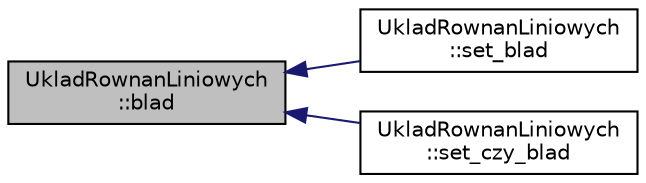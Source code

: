 digraph "UkladRownanLiniowych::blad"
{
  edge [fontname="Helvetica",fontsize="10",labelfontname="Helvetica",labelfontsize="10"];
  node [fontname="Helvetica",fontsize="10",shape=record];
  rankdir="LR";
  Node1 [label="UkladRownanLiniowych\l::blad",height=0.2,width=0.4,color="black", fillcolor="grey75", style="filled" fontcolor="black"];
  Node1 -> Node2 [dir="back",color="midnightblue",fontsize="10",style="solid",fontname="Helvetica"];
  Node2 [label="UkladRownanLiniowych\l::set_blad",height=0.2,width=0.4,color="black", fillcolor="white", style="filled",URL="$class_uklad_rownan_liniowych.html#ab3e22d03f9c87afc1b2a094ad24ec182",tooltip="Metoda pozwala ustawić długość wektora błędu. "];
  Node1 -> Node3 [dir="back",color="midnightblue",fontsize="10",style="solid",fontname="Helvetica"];
  Node3 [label="UkladRownanLiniowych\l::set_czy_blad",height=0.2,width=0.4,color="black", fillcolor="white", style="filled",URL="$class_uklad_rownan_liniowych.html#a85f65aa7ab9bdecadb73b13fc9381775",tooltip="Ustalanie parametru czy_blad. "];
}
